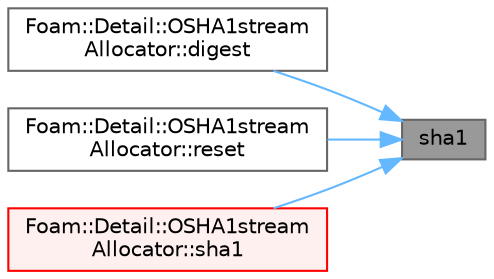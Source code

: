 digraph "sha1"
{
 // LATEX_PDF_SIZE
  bgcolor="transparent";
  edge [fontname=Helvetica,fontsize=10,labelfontname=Helvetica,labelfontsize=10];
  node [fontname=Helvetica,fontsize=10,shape=box,height=0.2,width=0.4];
  rankdir="RL";
  Node1 [id="Node000001",label="sha1",height=0.2,width=0.4,color="gray40", fillcolor="grey60", style="filled", fontcolor="black",tooltip=" "];
  Node1 -> Node2 [id="edge1_Node000001_Node000002",dir="back",color="steelblue1",style="solid",tooltip=" "];
  Node2 [id="Node000002",label="Foam::Detail::OSHA1stream\lAllocator::digest",height=0.2,width=0.4,color="grey40", fillcolor="white", style="filled",URL="$classFoam_1_1Detail_1_1OSHA1streamAllocator.html#a8c2fbd958e1d5e2096a45553f30f4f68",tooltip=" "];
  Node1 -> Node3 [id="edge2_Node000001_Node000003",dir="back",color="steelblue1",style="solid",tooltip=" "];
  Node3 [id="Node000003",label="Foam::Detail::OSHA1stream\lAllocator::reset",height=0.2,width=0.4,color="grey40", fillcolor="white", style="filled",URL="$classFoam_1_1Detail_1_1OSHA1streamAllocator.html#ad20897c5c8bd47f5d4005989bead0e55",tooltip=" "];
  Node1 -> Node4 [id="edge3_Node000001_Node000004",dir="back",color="steelblue1",style="solid",tooltip=" "];
  Node4 [id="Node000004",label="Foam::Detail::OSHA1stream\lAllocator::sha1",height=0.2,width=0.4,color="red", fillcolor="#FFF0F0", style="filled",URL="$classFoam_1_1Detail_1_1OSHA1streamAllocator.html#ae3230d8188e3905049eed36eb205c679",tooltip=" "];
}
